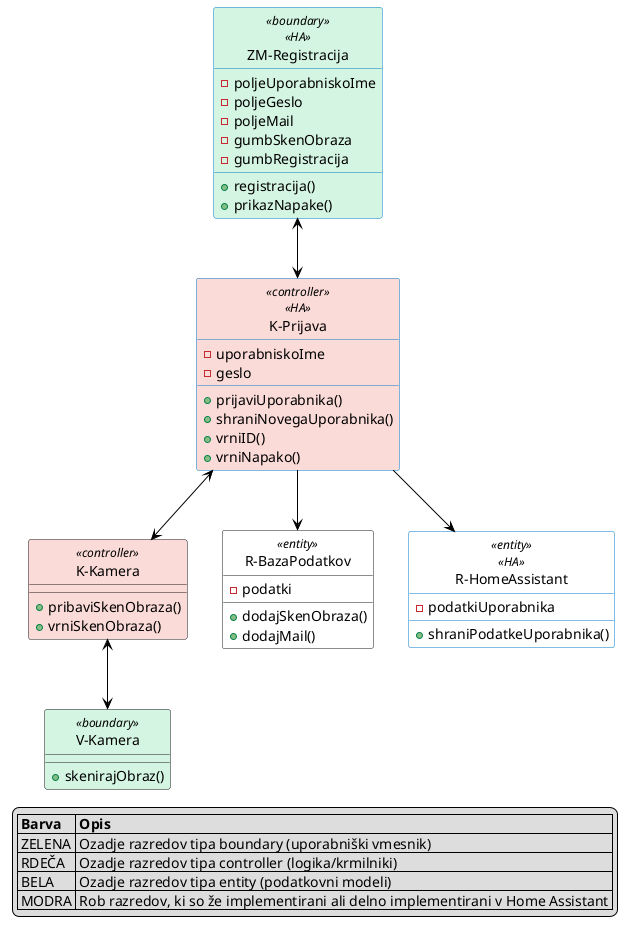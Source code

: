 @startuml RD_Sistem
skinparam class {
  BackgroundColor white
  ArrowColor black
  DefaultTextAlignment center
}
hide circle

' Zaslonske maske

class "ZM-Registracija" as ZM_Registracija  <<boundary>> <<HA>>{
  -poljeUporabniskoIme
  -poljeGeslo
  -poljeMail
  -gumbSkenObraza
  -gumbRegistracija
  +registracija()
  +prikazNapake()
}

' Vmesniki

class "V-Kamera" as V_Kamera <<boundary>> {
  +skenirajObraz()
}

' Kontrolerji

class "K-Prijava" as K_Prijava <<controller>> <<HA>>{
  -uporabniskoIme
  -geslo
  +prijaviUporabnika()
  +shraniNovegaUporabnika()
  +vrniID()
  +vrniNapako()
}

class "K-Kamera" as K_Kamera <<controller>>{
  +pribaviSkenObraza()
  +vrniSkenObraza()
}

' Razredi

class "R-BazaPodatkov" as R_BazaPodatkov <<entity>> {
  -podatki
  +dodajSkenObraza()
  +dodajMail()
}

class "R-HomeAssistant" as R_HomeAssistant <<entity>> <<HA>>{
  -podatkiUporabnika
  +shraniPodatkeUporabnika()
}

' Povezave

' Prijava in Registracija
ZM_Registracija <--> K_Prijava
K_Prijava --> R_BazaPodatkov
K_Prijava <--> K_Kamera
K_Kamera <--> V_Kamera
K_Prijava --> R_HomeAssistant

' Boundary classes (GREEN background)
skinparam class {
  BackgroundColor<<boundary>> #D5F5E3
}

' Controller classes (RED background)
skinparam class {
  BackgroundColor<<controller>> #FADBD8
}

skinparam class {
  BorderColor<<HA>> #007ACC
}

legend right
  |= Barva |= Opis |
  | ZELENA | Ozadje razredov tipa boundary (uporabniški vmesnik) |
  | RDEČA | Ozadje razredov tipa controller (logika/krmilniki) |
  | BELA | Ozadje razredov tipa entity (podatkovni modeli) |
  | MODRA | Rob razredov, ki so že implementirani ali delno implementirani v Home Assistant |
endlegend
@enduml
